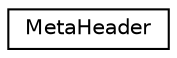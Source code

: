 digraph G
{
  edge [fontname="Helvetica",fontsize="10",labelfontname="Helvetica",labelfontsize="10"];
  node [fontname="Helvetica",fontsize="10",shape=record];
  rankdir="LR";
  Node1 [label="MetaHeader",height=0.2,width=0.4,color="black", fillcolor="white", style="filled",URL="$struct_meta_header.html"];
}
